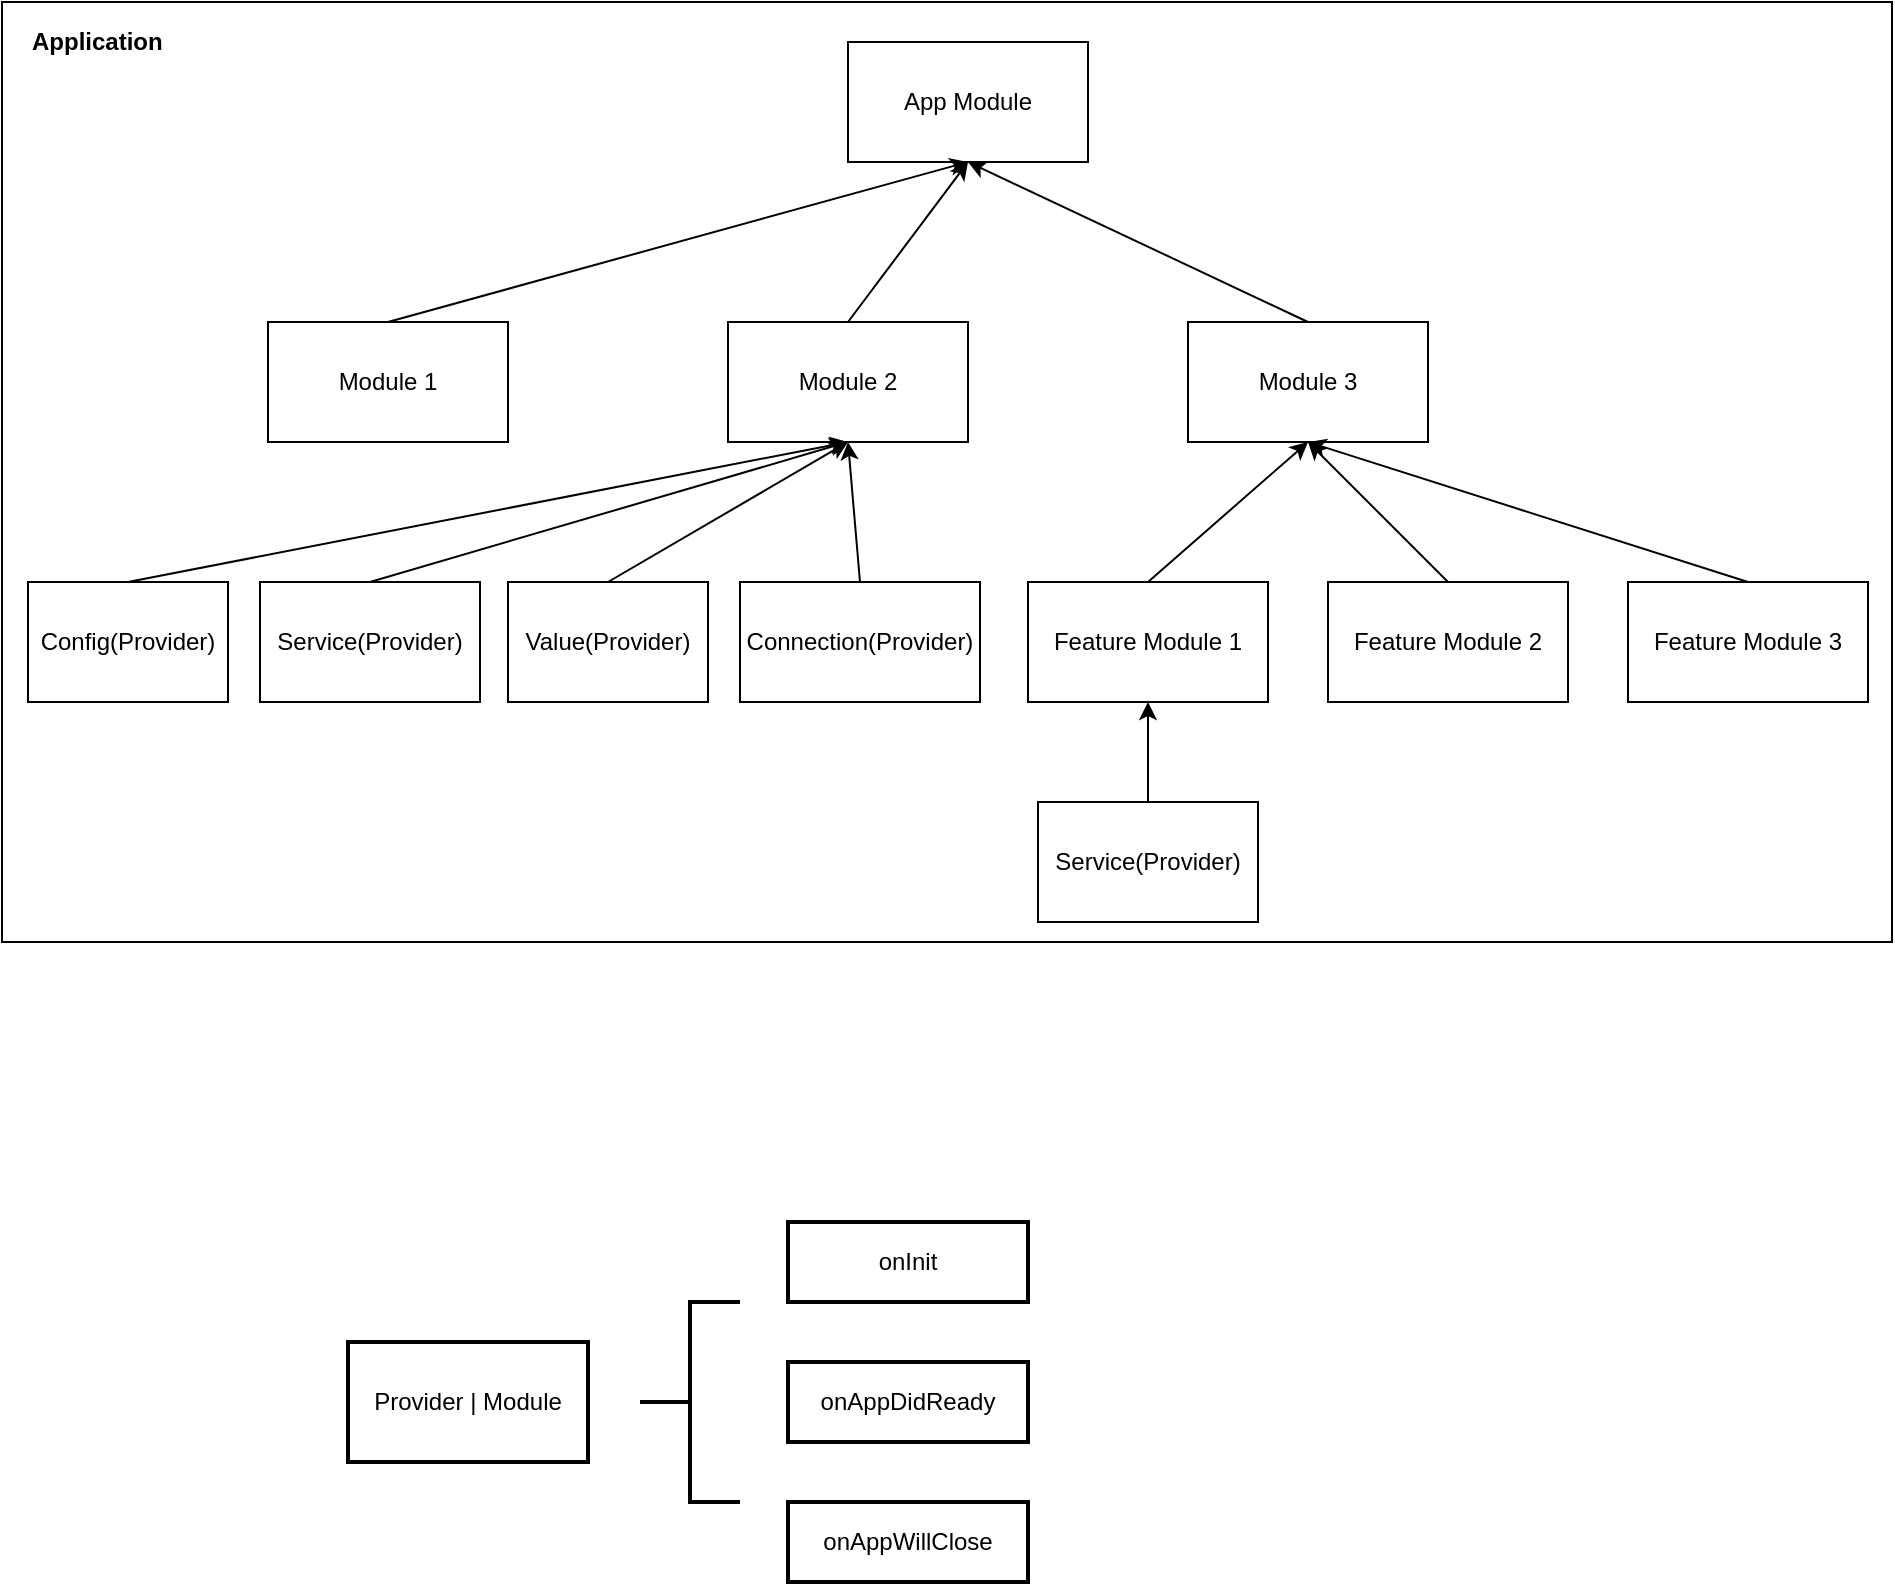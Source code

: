 <mxfile version="13.6.2" type="device"><diagram id="7VHzZBq7YUFqBkZZnn-Q" name="Page-1"><mxGraphModel dx="1029" dy="680" grid="1" gridSize="10" guides="1" tooltips="1" connect="1" arrows="1" fold="1" page="1" pageScale="1" pageWidth="850" pageHeight="1100" math="0" shadow="0"><root><mxCell id="0"/><mxCell id="1" parent="0"/><mxCell id="xJOw0-Rtze2xVcJOiwzy-46" value="" style="rounded=0;whiteSpace=wrap;html=1;fillColor=none;" parent="1" vertex="1"><mxGeometry x="87" y="130" width="945" height="470" as="geometry"/></mxCell><mxCell id="xJOw0-Rtze2xVcJOiwzy-1" value="App Module" style="rounded=0;whiteSpace=wrap;html=1;" parent="1" vertex="1"><mxGeometry x="510" y="150" width="120" height="60" as="geometry"/></mxCell><mxCell id="xJOw0-Rtze2xVcJOiwzy-12" style="edgeStyle=none;rounded=0;orthogonalLoop=1;jettySize=auto;html=1;exitX=0.5;exitY=0;exitDx=0;exitDy=0;entryX=0.5;entryY=1;entryDx=0;entryDy=0;" parent="1" source="xJOw0-Rtze2xVcJOiwzy-2" target="xJOw0-Rtze2xVcJOiwzy-1" edge="1"><mxGeometry relative="1" as="geometry"/></mxCell><mxCell id="xJOw0-Rtze2xVcJOiwzy-2" value="Module 2" style="rounded=0;whiteSpace=wrap;html=1;" parent="1" vertex="1"><mxGeometry x="450" y="290" width="120" height="60" as="geometry"/></mxCell><mxCell id="xJOw0-Rtze2xVcJOiwzy-14" style="edgeStyle=none;rounded=0;orthogonalLoop=1;jettySize=auto;html=1;exitX=0.5;exitY=0;exitDx=0;exitDy=0;entryX=0.5;entryY=1;entryDx=0;entryDy=0;" parent="1" source="xJOw0-Rtze2xVcJOiwzy-4" target="xJOw0-Rtze2xVcJOiwzy-1" edge="1"><mxGeometry relative="1" as="geometry"><mxPoint x="470" y="250" as="targetPoint"/></mxGeometry></mxCell><mxCell id="xJOw0-Rtze2xVcJOiwzy-4" value="Module 3" style="rounded=0;whiteSpace=wrap;html=1;" parent="1" vertex="1"><mxGeometry x="680" y="290" width="120" height="60" as="geometry"/></mxCell><mxCell id="xJOw0-Rtze2xVcJOiwzy-19" style="edgeStyle=none;rounded=0;orthogonalLoop=1;jettySize=auto;html=1;exitX=0.5;exitY=0;exitDx=0;exitDy=0;entryX=0.5;entryY=1;entryDx=0;entryDy=0;" parent="1" source="xJOw0-Rtze2xVcJOiwzy-18" target="xJOw0-Rtze2xVcJOiwzy-2" edge="1"><mxGeometry relative="1" as="geometry"/></mxCell><mxCell id="xJOw0-Rtze2xVcJOiwzy-18" value="Service(Provider)" style="rounded=0;whiteSpace=wrap;html=1;" parent="1" vertex="1"><mxGeometry x="216" y="420" width="110" height="60" as="geometry"/></mxCell><mxCell id="xJOw0-Rtze2xVcJOiwzy-22" style="edgeStyle=none;rounded=0;orthogonalLoop=1;jettySize=auto;html=1;exitX=0.5;exitY=0;exitDx=0;exitDy=0;entryX=0.5;entryY=1;entryDx=0;entryDy=0;" parent="1" source="xJOw0-Rtze2xVcJOiwzy-21" target="xJOw0-Rtze2xVcJOiwzy-2" edge="1"><mxGeometry relative="1" as="geometry"/></mxCell><mxCell id="xJOw0-Rtze2xVcJOiwzy-21" value="Value(Provider)" style="rounded=0;whiteSpace=wrap;html=1;" parent="1" vertex="1"><mxGeometry x="340" y="420" width="100" height="60" as="geometry"/></mxCell><mxCell id="xJOw0-Rtze2xVcJOiwzy-28" style="edgeStyle=none;rounded=0;orthogonalLoop=1;jettySize=auto;html=1;exitX=0.5;exitY=0;exitDx=0;exitDy=0;entryX=0.5;entryY=1;entryDx=0;entryDy=0;" parent="1" source="xJOw0-Rtze2xVcJOiwzy-27" target="xJOw0-Rtze2xVcJOiwzy-2" edge="1"><mxGeometry relative="1" as="geometry"><mxPoint x="330" y="350" as="targetPoint"/></mxGeometry></mxCell><mxCell id="xJOw0-Rtze2xVcJOiwzy-27" value="Connection(Provider)" style="rounded=0;whiteSpace=wrap;html=1;" parent="1" vertex="1"><mxGeometry x="456" y="420" width="120" height="60" as="geometry"/></mxCell><mxCell id="xJOw0-Rtze2xVcJOiwzy-30" style="edgeStyle=none;rounded=0;orthogonalLoop=1;jettySize=auto;html=1;exitX=0.5;exitY=0;exitDx=0;exitDy=0;entryX=0.5;entryY=1;entryDx=0;entryDy=0;" parent="1" source="xJOw0-Rtze2xVcJOiwzy-29" target="xJOw0-Rtze2xVcJOiwzy-2" edge="1"><mxGeometry relative="1" as="geometry"/></mxCell><mxCell id="xJOw0-Rtze2xVcJOiwzy-29" value="Config(Provider)" style="rounded=0;whiteSpace=wrap;html=1;" parent="1" vertex="1"><mxGeometry x="100" y="420" width="100" height="60" as="geometry"/></mxCell><mxCell id="xJOw0-Rtze2xVcJOiwzy-34" style="edgeStyle=none;rounded=0;orthogonalLoop=1;jettySize=auto;html=1;exitX=0.5;exitY=0;exitDx=0;exitDy=0;entryX=0.5;entryY=1;entryDx=0;entryDy=0;" parent="1" source="xJOw0-Rtze2xVcJOiwzy-33" target="xJOw0-Rtze2xVcJOiwzy-4" edge="1"><mxGeometry relative="1" as="geometry"/></mxCell><mxCell id="xJOw0-Rtze2xVcJOiwzy-33" value="Feature Module 1" style="rounded=0;whiteSpace=wrap;html=1;" parent="1" vertex="1"><mxGeometry x="600" y="420" width="120" height="60" as="geometry"/></mxCell><mxCell id="xJOw0-Rtze2xVcJOiwzy-37" style="edgeStyle=none;rounded=0;orthogonalLoop=1;jettySize=auto;html=1;exitX=0.5;exitY=0;exitDx=0;exitDy=0;entryX=0.5;entryY=1;entryDx=0;entryDy=0;" parent="1" source="xJOw0-Rtze2xVcJOiwzy-36" target="xJOw0-Rtze2xVcJOiwzy-1" edge="1"><mxGeometry relative="1" as="geometry"/></mxCell><mxCell id="xJOw0-Rtze2xVcJOiwzy-36" value="Module 1" style="rounded=0;whiteSpace=wrap;html=1;" parent="1" vertex="1"><mxGeometry x="220" y="290" width="120" height="60" as="geometry"/></mxCell><mxCell id="xJOw0-Rtze2xVcJOiwzy-39" style="edgeStyle=none;rounded=0;orthogonalLoop=1;jettySize=auto;html=1;exitX=0.5;exitY=0;exitDx=0;exitDy=0;entryX=0.5;entryY=1;entryDx=0;entryDy=0;" parent="1" source="xJOw0-Rtze2xVcJOiwzy-38" target="xJOw0-Rtze2xVcJOiwzy-4" edge="1"><mxGeometry relative="1" as="geometry"/></mxCell><mxCell id="xJOw0-Rtze2xVcJOiwzy-38" value="Feature Module 2" style="rounded=0;whiteSpace=wrap;html=1;" parent="1" vertex="1"><mxGeometry x="750" y="420" width="120" height="60" as="geometry"/></mxCell><mxCell id="xJOw0-Rtze2xVcJOiwzy-43" style="edgeStyle=none;rounded=0;orthogonalLoop=1;jettySize=auto;html=1;exitX=0.5;exitY=0;exitDx=0;exitDy=0;entryX=0.5;entryY=1;entryDx=0;entryDy=0;" parent="1" source="xJOw0-Rtze2xVcJOiwzy-42" target="xJOw0-Rtze2xVcJOiwzy-4" edge="1"><mxGeometry relative="1" as="geometry"/></mxCell><mxCell id="xJOw0-Rtze2xVcJOiwzy-42" value="Feature Module 3" style="rounded=0;whiteSpace=wrap;html=1;" parent="1" vertex="1"><mxGeometry x="900" y="420" width="120" height="60" as="geometry"/></mxCell><mxCell id="xJOw0-Rtze2xVcJOiwzy-45" style="edgeStyle=none;rounded=0;orthogonalLoop=1;jettySize=auto;html=1;exitX=0.5;exitY=0;exitDx=0;exitDy=0;entryX=0.5;entryY=1;entryDx=0;entryDy=0;" parent="1" source="xJOw0-Rtze2xVcJOiwzy-44" target="xJOw0-Rtze2xVcJOiwzy-33" edge="1"><mxGeometry relative="1" as="geometry"/></mxCell><mxCell id="xJOw0-Rtze2xVcJOiwzy-44" value="Service(Provider)" style="rounded=0;whiteSpace=wrap;html=1;" parent="1" vertex="1"><mxGeometry x="605" y="530" width="110" height="60" as="geometry"/></mxCell><mxCell id="xJOw0-Rtze2xVcJOiwzy-47" value="Application" style="text;html=1;strokeColor=none;fillColor=none;align=left;verticalAlign=middle;whiteSpace=wrap;rounded=0;fontStyle=1" parent="1" vertex="1"><mxGeometry x="100" y="140" width="80" height="20" as="geometry"/></mxCell><mxCell id="xJOw0-Rtze2xVcJOiwzy-48" value="Provider | Module" style="rounded=0;whiteSpace=wrap;html=1;strokeWidth=2;" parent="1" vertex="1"><mxGeometry x="260" y="800" width="120" height="60" as="geometry"/></mxCell><mxCell id="xJOw0-Rtze2xVcJOiwzy-49" value="" style="strokeWidth=2;html=1;shape=mxgraph.flowchart.annotation_2;align=left;labelPosition=right;pointerEvents=1;fillColor=none;" parent="1" vertex="1"><mxGeometry x="406" y="780" width="50" height="100" as="geometry"/></mxCell><mxCell id="xJOw0-Rtze2xVcJOiwzy-52" value="onInit" style="rounded=0;whiteSpace=wrap;html=1;strokeWidth=2;fillColor=none;align=center;" parent="1" vertex="1"><mxGeometry x="480" y="740" width="120" height="40" as="geometry"/></mxCell><mxCell id="xJOw0-Rtze2xVcJOiwzy-53" value="onAppDidReady" style="rounded=0;whiteSpace=wrap;html=1;strokeWidth=2;fillColor=none;align=center;" parent="1" vertex="1"><mxGeometry x="480" y="810" width="120" height="40" as="geometry"/></mxCell><mxCell id="xJOw0-Rtze2xVcJOiwzy-54" value="onAppWillClose" style="rounded=0;whiteSpace=wrap;html=1;strokeWidth=2;fillColor=none;align=center;" parent="1" vertex="1"><mxGeometry x="480" y="880" width="120" height="40" as="geometry"/></mxCell></root></mxGraphModel></diagram></mxfile>